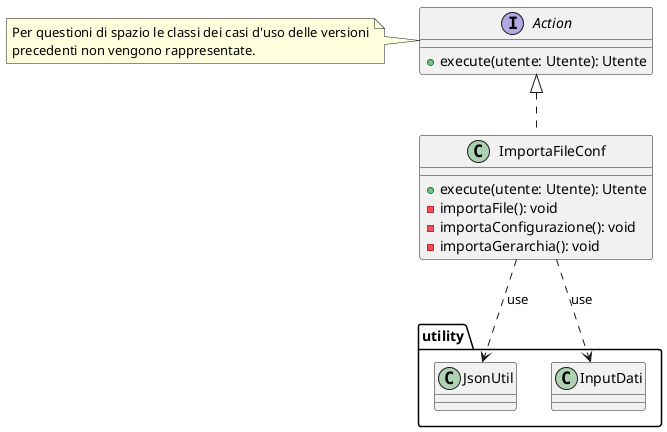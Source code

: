 @startuml controller

interface Action{
    +execute(utente: Utente): Utente
}

note left of Action
    Per questioni di spazio le classi dei casi d'uso delle versioni
    precedenti non vengono rappresentate.
endnote

class ImportaFileConf implements Action{
    +execute(utente: Utente): Utente
    -importaFile(): void
    -importaConfigurazione(): void
    -importaGerarchia(): void
}

ImportaFileConf ..> utility.JsonUtil: use
ImportaFileConf ..> utility.InputDati: use




@enduml

